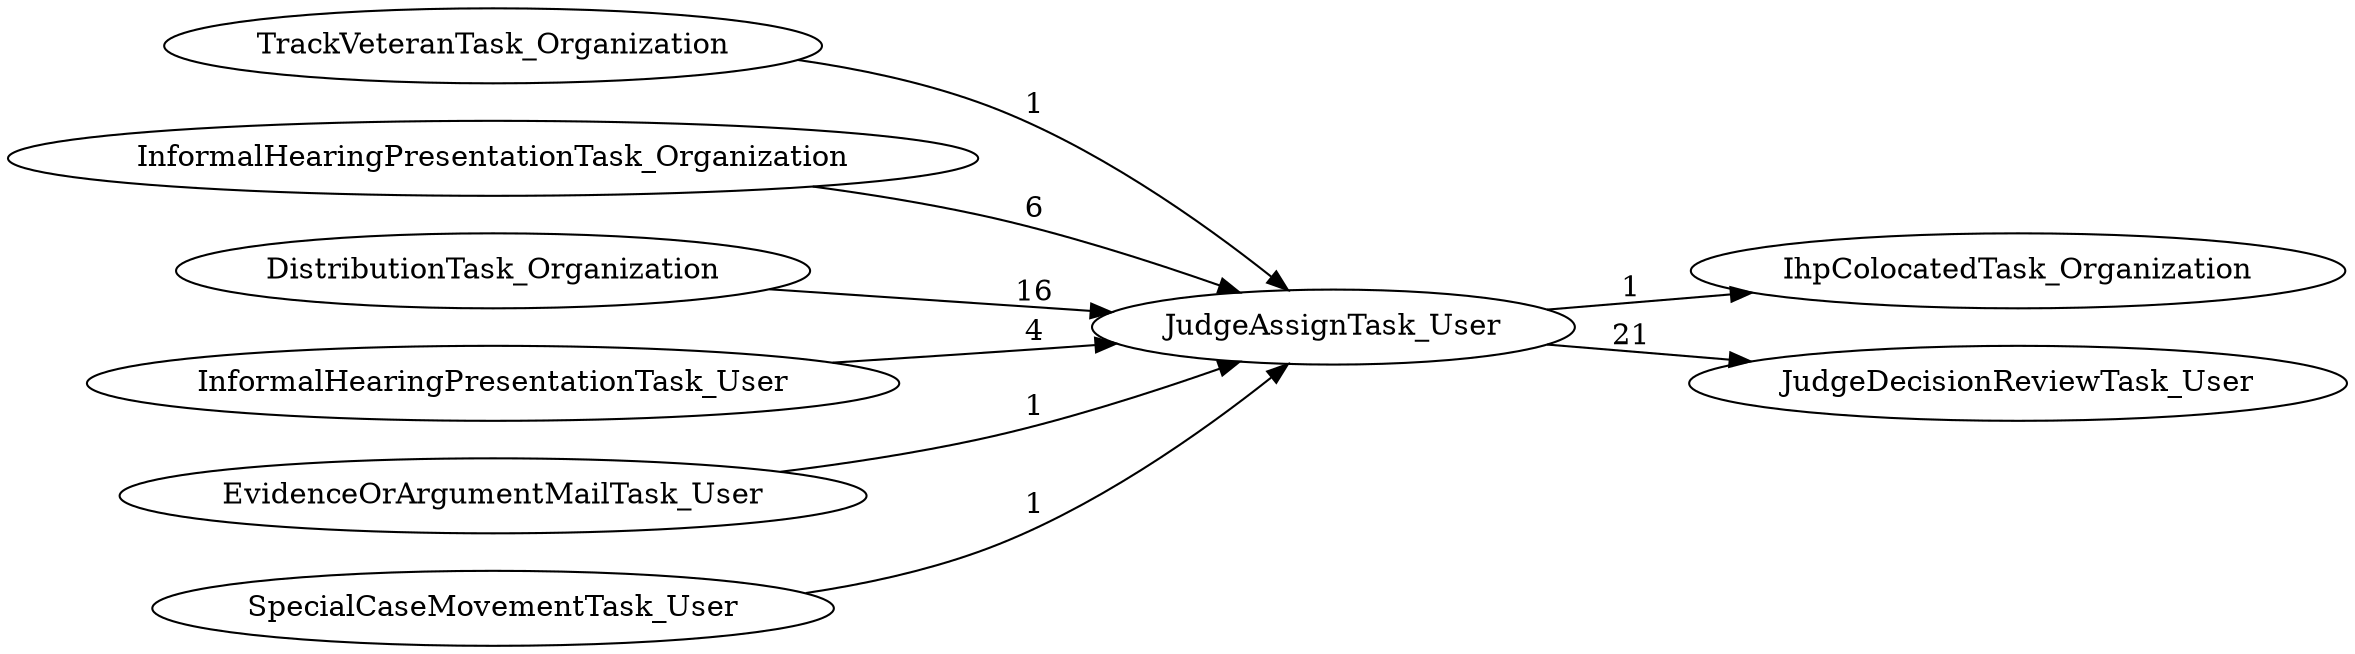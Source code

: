digraph G {
rankdir="LR";
"TrackVeteranTask_Organization" -> "JudgeAssignTask_User" [label=1]
"InformalHearingPresentationTask_Organization" -> "JudgeAssignTask_User" [label=6]
"DistributionTask_Organization" -> "JudgeAssignTask_User" [label=16]
"InformalHearingPresentationTask_User" -> "JudgeAssignTask_User" [label=4]
"EvidenceOrArgumentMailTask_User" -> "JudgeAssignTask_User" [label=1]
"SpecialCaseMovementTask_User" -> "JudgeAssignTask_User" [label=1]
"JudgeAssignTask_User" -> "IhpColocatedTask_Organization" [label=1]
"JudgeAssignTask_User" -> "JudgeDecisionReviewTask_User" [label=21]
}
